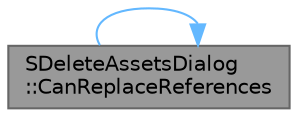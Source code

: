 digraph "SDeleteAssetsDialog::CanReplaceReferences"
{
 // INTERACTIVE_SVG=YES
 // LATEX_PDF_SIZE
  bgcolor="transparent";
  edge [fontname=Helvetica,fontsize=10,labelfontname=Helvetica,labelfontsize=10];
  node [fontname=Helvetica,fontsize=10,shape=box,height=0.2,width=0.4];
  rankdir="LR";
  Node1 [id="Node000001",label="SDeleteAssetsDialog\l::CanReplaceReferences",height=0.2,width=0.4,color="gray40", fillcolor="grey60", style="filled", fontcolor="black",tooltip="Returns if the 'Replace References' option should be available."];
  Node1 -> Node1 [id="edge1_Node000001_Node000001",color="steelblue1",style="solid",tooltip=" "];
}
